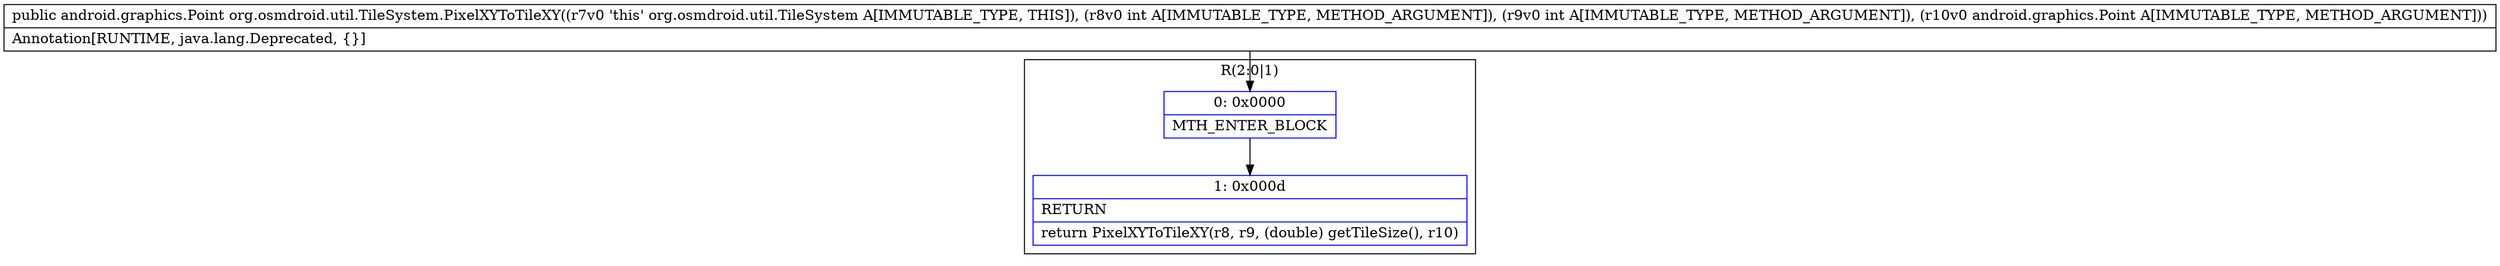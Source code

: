 digraph "CFG fororg.osmdroid.util.TileSystem.PixelXYToTileXY(IILandroid\/graphics\/Point;)Landroid\/graphics\/Point;" {
subgraph cluster_Region_1433449922 {
label = "R(2:0|1)";
node [shape=record,color=blue];
Node_0 [shape=record,label="{0\:\ 0x0000|MTH_ENTER_BLOCK\l}"];
Node_1 [shape=record,label="{1\:\ 0x000d|RETURN\l|return PixelXYToTileXY(r8, r9, (double) getTileSize(), r10)\l}"];
}
MethodNode[shape=record,label="{public android.graphics.Point org.osmdroid.util.TileSystem.PixelXYToTileXY((r7v0 'this' org.osmdroid.util.TileSystem A[IMMUTABLE_TYPE, THIS]), (r8v0 int A[IMMUTABLE_TYPE, METHOD_ARGUMENT]), (r9v0 int A[IMMUTABLE_TYPE, METHOD_ARGUMENT]), (r10v0 android.graphics.Point A[IMMUTABLE_TYPE, METHOD_ARGUMENT]))  | Annotation[RUNTIME, java.lang.Deprecated, \{\}]\l}"];
MethodNode -> Node_0;
Node_0 -> Node_1;
}


